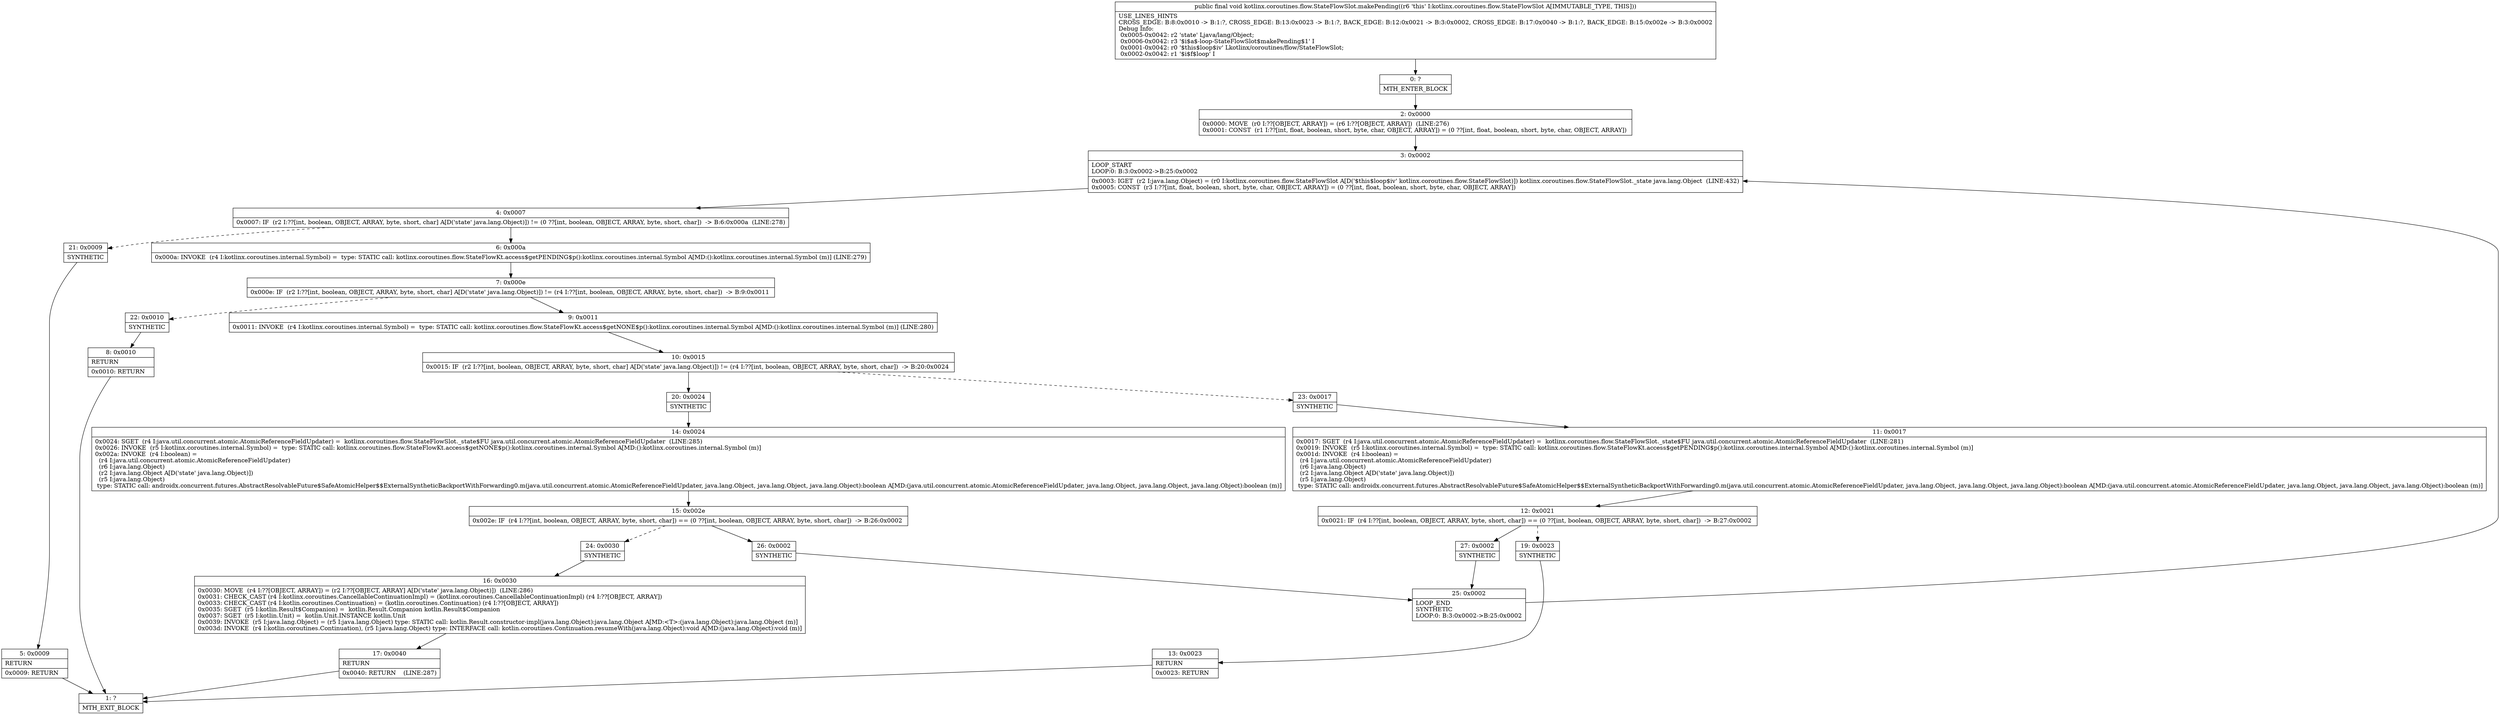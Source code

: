 digraph "CFG forkotlinx.coroutines.flow.StateFlowSlot.makePending()V" {
Node_0 [shape=record,label="{0\:\ ?|MTH_ENTER_BLOCK\l}"];
Node_2 [shape=record,label="{2\:\ 0x0000|0x0000: MOVE  (r0 I:??[OBJECT, ARRAY]) = (r6 I:??[OBJECT, ARRAY])  (LINE:276)\l0x0001: CONST  (r1 I:??[int, float, boolean, short, byte, char, OBJECT, ARRAY]) = (0 ??[int, float, boolean, short, byte, char, OBJECT, ARRAY]) \l}"];
Node_3 [shape=record,label="{3\:\ 0x0002|LOOP_START\lLOOP:0: B:3:0x0002\-\>B:25:0x0002\l|0x0003: IGET  (r2 I:java.lang.Object) = (r0 I:kotlinx.coroutines.flow.StateFlowSlot A[D('$this$loop$iv' kotlinx.coroutines.flow.StateFlowSlot)]) kotlinx.coroutines.flow.StateFlowSlot._state java.lang.Object  (LINE:432)\l0x0005: CONST  (r3 I:??[int, float, boolean, short, byte, char, OBJECT, ARRAY]) = (0 ??[int, float, boolean, short, byte, char, OBJECT, ARRAY]) \l}"];
Node_4 [shape=record,label="{4\:\ 0x0007|0x0007: IF  (r2 I:??[int, boolean, OBJECT, ARRAY, byte, short, char] A[D('state' java.lang.Object)]) != (0 ??[int, boolean, OBJECT, ARRAY, byte, short, char])  \-\> B:6:0x000a  (LINE:278)\l}"];
Node_6 [shape=record,label="{6\:\ 0x000a|0x000a: INVOKE  (r4 I:kotlinx.coroutines.internal.Symbol) =  type: STATIC call: kotlinx.coroutines.flow.StateFlowKt.access$getPENDING$p():kotlinx.coroutines.internal.Symbol A[MD:():kotlinx.coroutines.internal.Symbol (m)] (LINE:279)\l}"];
Node_7 [shape=record,label="{7\:\ 0x000e|0x000e: IF  (r2 I:??[int, boolean, OBJECT, ARRAY, byte, short, char] A[D('state' java.lang.Object)]) != (r4 I:??[int, boolean, OBJECT, ARRAY, byte, short, char])  \-\> B:9:0x0011 \l}"];
Node_9 [shape=record,label="{9\:\ 0x0011|0x0011: INVOKE  (r4 I:kotlinx.coroutines.internal.Symbol) =  type: STATIC call: kotlinx.coroutines.flow.StateFlowKt.access$getNONE$p():kotlinx.coroutines.internal.Symbol A[MD:():kotlinx.coroutines.internal.Symbol (m)] (LINE:280)\l}"];
Node_10 [shape=record,label="{10\:\ 0x0015|0x0015: IF  (r2 I:??[int, boolean, OBJECT, ARRAY, byte, short, char] A[D('state' java.lang.Object)]) != (r4 I:??[int, boolean, OBJECT, ARRAY, byte, short, char])  \-\> B:20:0x0024 \l}"];
Node_20 [shape=record,label="{20\:\ 0x0024|SYNTHETIC\l}"];
Node_14 [shape=record,label="{14\:\ 0x0024|0x0024: SGET  (r4 I:java.util.concurrent.atomic.AtomicReferenceFieldUpdater) =  kotlinx.coroutines.flow.StateFlowSlot._state$FU java.util.concurrent.atomic.AtomicReferenceFieldUpdater  (LINE:285)\l0x0026: INVOKE  (r5 I:kotlinx.coroutines.internal.Symbol) =  type: STATIC call: kotlinx.coroutines.flow.StateFlowKt.access$getNONE$p():kotlinx.coroutines.internal.Symbol A[MD:():kotlinx.coroutines.internal.Symbol (m)]\l0x002a: INVOKE  (r4 I:boolean) = \l  (r4 I:java.util.concurrent.atomic.AtomicReferenceFieldUpdater)\l  (r6 I:java.lang.Object)\l  (r2 I:java.lang.Object A[D('state' java.lang.Object)])\l  (r5 I:java.lang.Object)\l type: STATIC call: androidx.concurrent.futures.AbstractResolvableFuture$SafeAtomicHelper$$ExternalSyntheticBackportWithForwarding0.m(java.util.concurrent.atomic.AtomicReferenceFieldUpdater, java.lang.Object, java.lang.Object, java.lang.Object):boolean A[MD:(java.util.concurrent.atomic.AtomicReferenceFieldUpdater, java.lang.Object, java.lang.Object, java.lang.Object):boolean (m)]\l}"];
Node_15 [shape=record,label="{15\:\ 0x002e|0x002e: IF  (r4 I:??[int, boolean, OBJECT, ARRAY, byte, short, char]) == (0 ??[int, boolean, OBJECT, ARRAY, byte, short, char])  \-\> B:26:0x0002 \l}"];
Node_24 [shape=record,label="{24\:\ 0x0030|SYNTHETIC\l}"];
Node_16 [shape=record,label="{16\:\ 0x0030|0x0030: MOVE  (r4 I:??[OBJECT, ARRAY]) = (r2 I:??[OBJECT, ARRAY] A[D('state' java.lang.Object)])  (LINE:286)\l0x0031: CHECK_CAST (r4 I:kotlinx.coroutines.CancellableContinuationImpl) = (kotlinx.coroutines.CancellableContinuationImpl) (r4 I:??[OBJECT, ARRAY]) \l0x0033: CHECK_CAST (r4 I:kotlin.coroutines.Continuation) = (kotlin.coroutines.Continuation) (r4 I:??[OBJECT, ARRAY]) \l0x0035: SGET  (r5 I:kotlin.Result$Companion) =  kotlin.Result.Companion kotlin.Result$Companion \l0x0037: SGET  (r5 I:kotlin.Unit) =  kotlin.Unit.INSTANCE kotlin.Unit \l0x0039: INVOKE  (r5 I:java.lang.Object) = (r5 I:java.lang.Object) type: STATIC call: kotlin.Result.constructor\-impl(java.lang.Object):java.lang.Object A[MD:\<T\>:(java.lang.Object):java.lang.Object (m)]\l0x003d: INVOKE  (r4 I:kotlin.coroutines.Continuation), (r5 I:java.lang.Object) type: INTERFACE call: kotlin.coroutines.Continuation.resumeWith(java.lang.Object):void A[MD:(java.lang.Object):void (m)]\l}"];
Node_17 [shape=record,label="{17\:\ 0x0040|RETURN\l|0x0040: RETURN    (LINE:287)\l}"];
Node_1 [shape=record,label="{1\:\ ?|MTH_EXIT_BLOCK\l}"];
Node_26 [shape=record,label="{26\:\ 0x0002|SYNTHETIC\l}"];
Node_25 [shape=record,label="{25\:\ 0x0002|LOOP_END\lSYNTHETIC\lLOOP:0: B:3:0x0002\-\>B:25:0x0002\l}"];
Node_23 [shape=record,label="{23\:\ 0x0017|SYNTHETIC\l}"];
Node_11 [shape=record,label="{11\:\ 0x0017|0x0017: SGET  (r4 I:java.util.concurrent.atomic.AtomicReferenceFieldUpdater) =  kotlinx.coroutines.flow.StateFlowSlot._state$FU java.util.concurrent.atomic.AtomicReferenceFieldUpdater  (LINE:281)\l0x0019: INVOKE  (r5 I:kotlinx.coroutines.internal.Symbol) =  type: STATIC call: kotlinx.coroutines.flow.StateFlowKt.access$getPENDING$p():kotlinx.coroutines.internal.Symbol A[MD:():kotlinx.coroutines.internal.Symbol (m)]\l0x001d: INVOKE  (r4 I:boolean) = \l  (r4 I:java.util.concurrent.atomic.AtomicReferenceFieldUpdater)\l  (r6 I:java.lang.Object)\l  (r2 I:java.lang.Object A[D('state' java.lang.Object)])\l  (r5 I:java.lang.Object)\l type: STATIC call: androidx.concurrent.futures.AbstractResolvableFuture$SafeAtomicHelper$$ExternalSyntheticBackportWithForwarding0.m(java.util.concurrent.atomic.AtomicReferenceFieldUpdater, java.lang.Object, java.lang.Object, java.lang.Object):boolean A[MD:(java.util.concurrent.atomic.AtomicReferenceFieldUpdater, java.lang.Object, java.lang.Object, java.lang.Object):boolean (m)]\l}"];
Node_12 [shape=record,label="{12\:\ 0x0021|0x0021: IF  (r4 I:??[int, boolean, OBJECT, ARRAY, byte, short, char]) == (0 ??[int, boolean, OBJECT, ARRAY, byte, short, char])  \-\> B:27:0x0002 \l}"];
Node_19 [shape=record,label="{19\:\ 0x0023|SYNTHETIC\l}"];
Node_13 [shape=record,label="{13\:\ 0x0023|RETURN\l|0x0023: RETURN   \l}"];
Node_27 [shape=record,label="{27\:\ 0x0002|SYNTHETIC\l}"];
Node_22 [shape=record,label="{22\:\ 0x0010|SYNTHETIC\l}"];
Node_8 [shape=record,label="{8\:\ 0x0010|RETURN\l|0x0010: RETURN   \l}"];
Node_21 [shape=record,label="{21\:\ 0x0009|SYNTHETIC\l}"];
Node_5 [shape=record,label="{5\:\ 0x0009|RETURN\l|0x0009: RETURN   \l}"];
MethodNode[shape=record,label="{public final void kotlinx.coroutines.flow.StateFlowSlot.makePending((r6 'this' I:kotlinx.coroutines.flow.StateFlowSlot A[IMMUTABLE_TYPE, THIS]))  | USE_LINES_HINTS\lCROSS_EDGE: B:8:0x0010 \-\> B:1:?, CROSS_EDGE: B:13:0x0023 \-\> B:1:?, BACK_EDGE: B:12:0x0021 \-\> B:3:0x0002, CROSS_EDGE: B:17:0x0040 \-\> B:1:?, BACK_EDGE: B:15:0x002e \-\> B:3:0x0002\lDebug Info:\l  0x0005\-0x0042: r2 'state' Ljava\/lang\/Object;\l  0x0006\-0x0042: r3 '$i$a$\-loop\-StateFlowSlot$makePending$1' I\l  0x0001\-0x0042: r0 '$this$loop$iv' Lkotlinx\/coroutines\/flow\/StateFlowSlot;\l  0x0002\-0x0042: r1 '$i$f$loop' I\l}"];
MethodNode -> Node_0;Node_0 -> Node_2;
Node_2 -> Node_3;
Node_3 -> Node_4;
Node_4 -> Node_6;
Node_4 -> Node_21[style=dashed];
Node_6 -> Node_7;
Node_7 -> Node_9;
Node_7 -> Node_22[style=dashed];
Node_9 -> Node_10;
Node_10 -> Node_20;
Node_10 -> Node_23[style=dashed];
Node_20 -> Node_14;
Node_14 -> Node_15;
Node_15 -> Node_24[style=dashed];
Node_15 -> Node_26;
Node_24 -> Node_16;
Node_16 -> Node_17;
Node_17 -> Node_1;
Node_26 -> Node_25;
Node_25 -> Node_3;
Node_23 -> Node_11;
Node_11 -> Node_12;
Node_12 -> Node_19[style=dashed];
Node_12 -> Node_27;
Node_19 -> Node_13;
Node_13 -> Node_1;
Node_27 -> Node_25;
Node_22 -> Node_8;
Node_8 -> Node_1;
Node_21 -> Node_5;
Node_5 -> Node_1;
}

